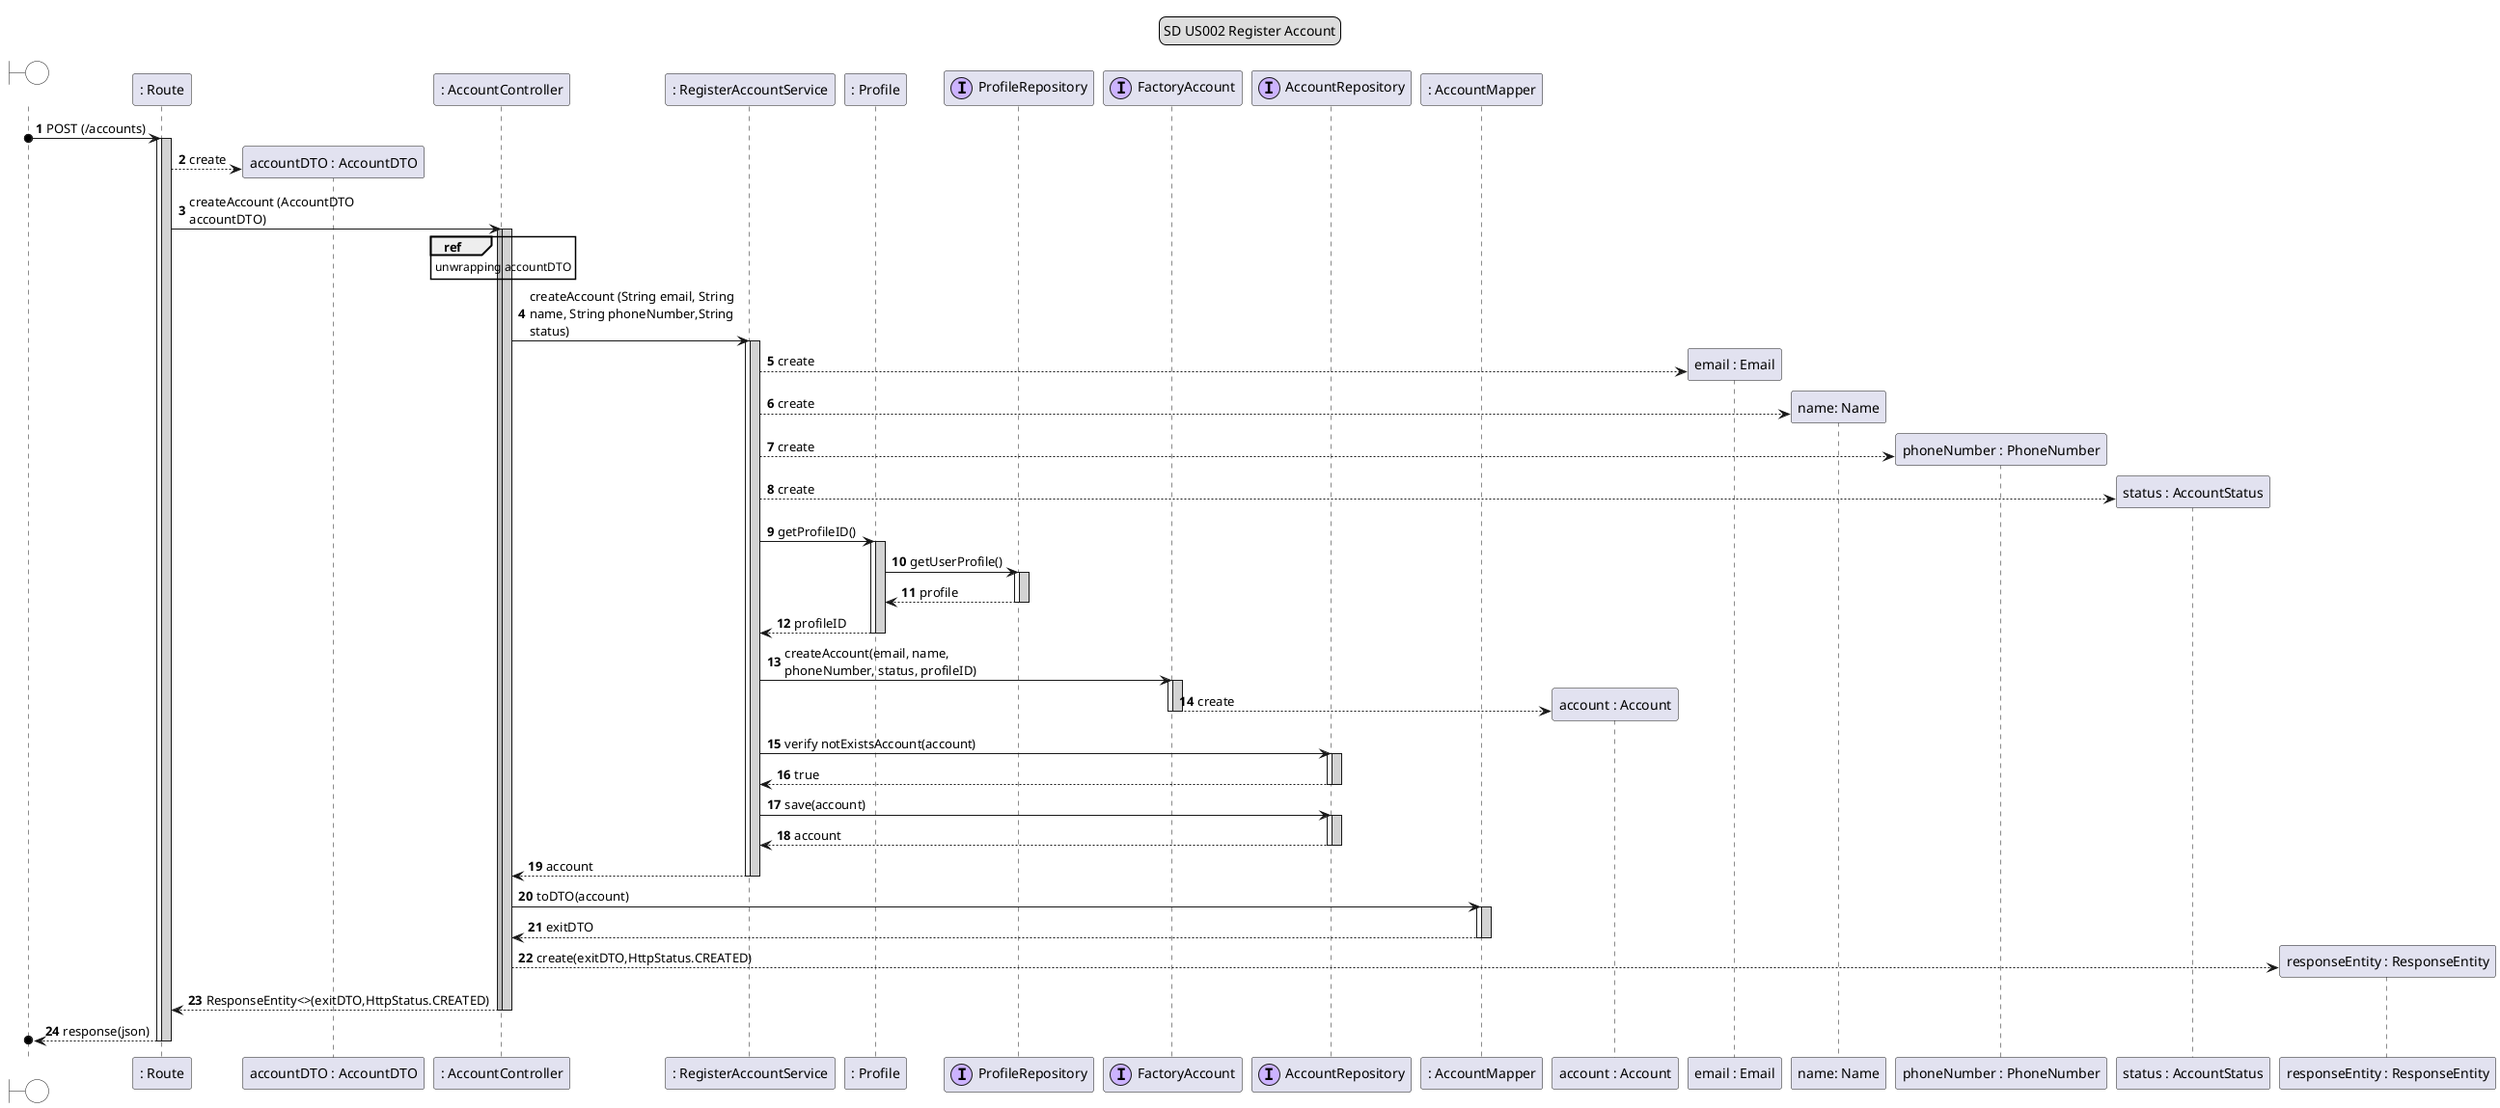 @startuml
'https://plantuml.com/sequence-diagram

legend top
SD US002 Register Account
end legend
autoactivate on
autonumber 1

skinparam maxmessagesize 250

boundary " " #white
participant ": Route" as Route
participant "accountDTO : AccountDTO" as DTO
participant ": AccountController" as Controller
participant ": RegisterAccountService" as Service
participant ": Profile" as Profile
participant ProfileRepository << (I,#ccb3ff) >>
participant FactoryAccount << (I,#ccb3ff) >>
participant AccountRepository << (I,#ccb3ff) >>
participant ": AccountMapper" as Mapper
participant "account : Account" as Account


participant "email : Email" as Email
participant "name: Name" as Name
participant "phoneNumber : PhoneNumber" as PhoneNumber
participant "status : AccountStatus" as Status

participant "responseEntity : ResponseEntity" as Response


" " o-> Route : POST (/accounts)
activate Route #lightgrey

Route --> DTO ** #b: create

Route -> Controller #b: createAccount (AccountDTO accountDTO)
ref over Controller: unwrapping accountDTO

activate Controller #lightgrey

Controller -> Service : createAccount (String email, String name, String phoneNumber,String status)

activate Service #lightgrey

Service --> Email ** #b: create
Service --> Name ** #b: create
Service --> PhoneNumber ** #b: create
Service --> Status ** #b: create

Service -> Profile : getProfileID()

activate Profile #lightgrey

Profile -> ProfileRepository : getUserProfile()

activate ProfileRepository #lightgrey

ProfileRepository --> Profile : profile
deactivate ProfileRepository

Profile --> Service : profileID
deactivate Profile

Service -> FactoryAccount : createAccount(email, name, phoneNumber, status, profileID)

activate FactoryAccount #lightgrey

FactoryAccount --> Account ** #b: create
deactivate FactoryAccount
deactivate FactoryAccount

Service -> AccountRepository : verify notExistsAccount(account)
activate AccountRepository #lightgrey

AccountRepository --> Service : true
deactivate AccountRepository

Service -> AccountRepository : save(account)

activate AccountRepository #lightgrey

AccountRepository --> Service : account
deactivate AccountRepository

Service --> Controller : account
deactivate Service


Controller -> Mapper : toDTO(account)

activate Mapper #lightgrey

Mapper --> Controller : exitDTO
deactivate Mapper



Controller --> Response ** : create(exitDTO,HttpStatus.CREATED)

Controller --> Route : ResponseEntity<>(exitDTO,HttpStatus.CREATED)
deactivate Controller

Route -->o " " : response(json)
deactivate Route

@enduml